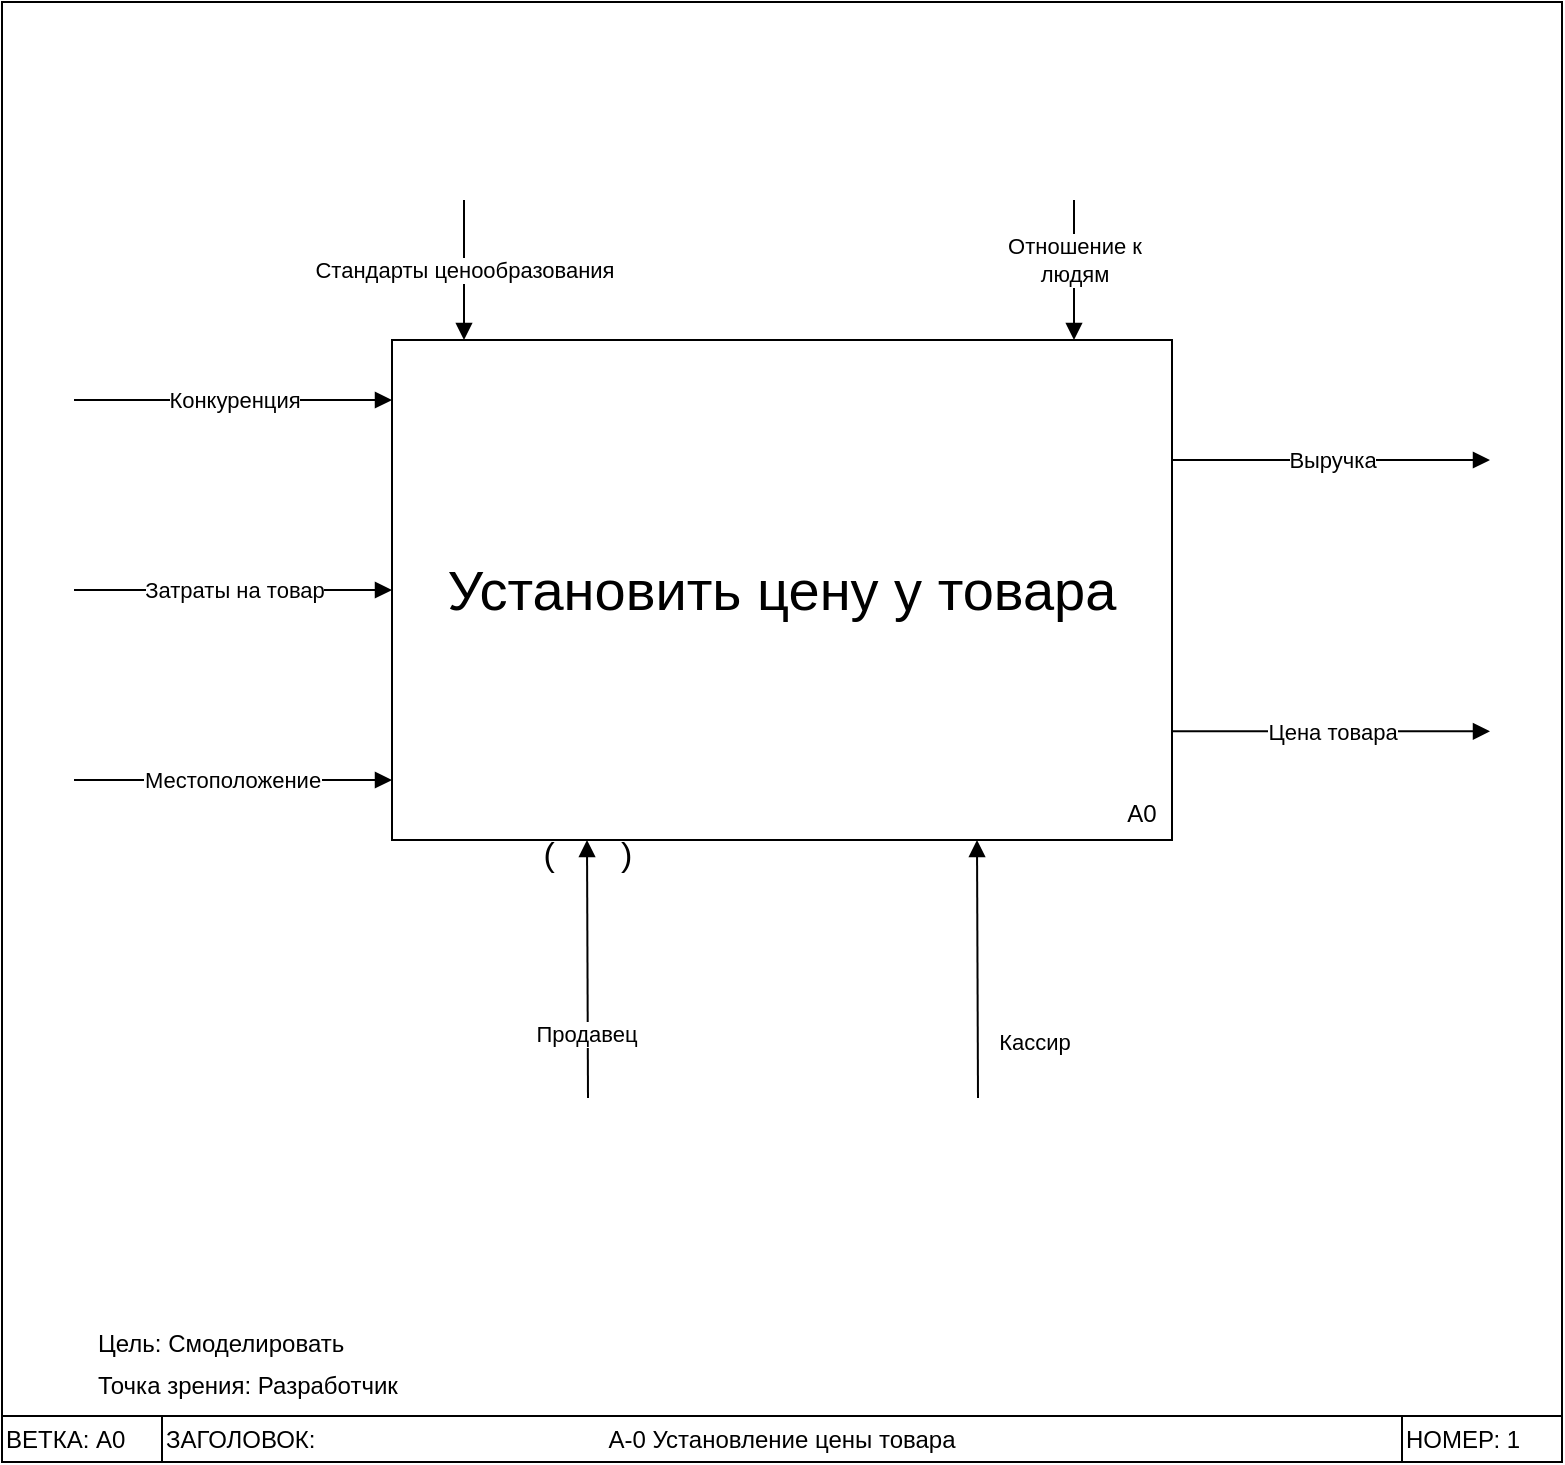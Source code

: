 <mxfile version="21.7.5" type="github" pages="3">
  <diagram name="Страница — 1" id="T-3xD0DyzHITFq4uGjCN">
    <mxGraphModel dx="1185" dy="639" grid="1" gridSize="10" guides="1" tooltips="1" connect="1" arrows="1" fold="1" page="1" pageScale="1" pageWidth="827" pageHeight="1169" math="0" shadow="0">
      <root>
        <mxCell id="0" />
        <mxCell id="1" parent="0" />
        <mxCell id="64bh6hLLo012Qr4FLgpR-6" value="" style="swimlane;direction=west;" parent="1" vertex="1">
          <mxGeometry x="24" y="21" width="780" height="730" as="geometry">
            <mxRectangle x="24" y="21" width="50" height="40" as="alternateBounds" />
          </mxGeometry>
        </mxCell>
        <mxCell id="64bh6hLLo012Qr4FLgpR-9" value="ВЕТКА: А0" style="text;html=1;strokeColor=default;fillColor=none;align=left;verticalAlign=middle;whiteSpace=wrap;rounded=0;glass=0;" parent="64bh6hLLo012Qr4FLgpR-6" vertex="1">
          <mxGeometry y="707" width="80" height="23" as="geometry" />
        </mxCell>
        <mxCell id="64bh6hLLo012Qr4FLgpR-10" value="НОМЕР: 1" style="text;html=1;strokeColor=default;fillColor=none;align=left;verticalAlign=middle;whiteSpace=wrap;rounded=0;glass=0;" parent="64bh6hLLo012Qr4FLgpR-6" vertex="1">
          <mxGeometry x="700" y="707" width="80" height="23" as="geometry" />
        </mxCell>
        <mxCell id="64bh6hLLo012Qr4FLgpR-11" value="ЗАГОЛОВОК:&amp;nbsp;" style="text;html=1;strokeColor=none;fillColor=none;align=left;verticalAlign=middle;whiteSpace=wrap;rounded=0;glass=0;" parent="64bh6hLLo012Qr4FLgpR-6" vertex="1">
          <mxGeometry x="80" y="707" width="80" height="23" as="geometry" />
        </mxCell>
        <mxCell id="64bh6hLLo012Qr4FLgpR-12" value="А-0 Установление цены товара" style="text;html=1;strokeColor=none;fillColor=none;align=center;verticalAlign=middle;whiteSpace=wrap;rounded=0;glass=0;" parent="64bh6hLLo012Qr4FLgpR-6" vertex="1">
          <mxGeometry x="80" y="707" width="620" height="23" as="geometry" />
        </mxCell>
        <mxCell id="64bh6hLLo012Qr4FLgpR-13" value="&lt;p style=&quot;line-height: 100%;&quot;&gt;Цель: Смоделировать&amp;nbsp;&lt;span style=&quot;white-space: pre;&quot;&gt;&#x9;&lt;/span&gt;&lt;/p&gt;&lt;p style=&quot;line-height: 50%;&quot;&gt;Точка зрения: Разработчик&lt;/p&gt;" style="text;html=1;strokeColor=none;fillColor=none;align=left;verticalAlign=middle;whiteSpace=wrap;rounded=0;" parent="64bh6hLLo012Qr4FLgpR-6" vertex="1">
          <mxGeometry x="46" y="650" width="200" height="57" as="geometry" />
        </mxCell>
        <mxCell id="64bh6hLLo012Qr4FLgpR-29" value="Выручка" style="endArrow=block;html=1;rounded=0;labelBackgroundColor=default;strokeColor=default;fontFamily=Helvetica;fontSize=11;fontColor=default;shape=connector;endFill=1;entryX=0;entryY=0.5;entryDx=0;entryDy=0;" parent="64bh6hLLo012Qr4FLgpR-6" edge="1">
          <mxGeometry width="50" height="50" relative="1" as="geometry">
            <mxPoint x="585" y="229" as="sourcePoint" />
            <mxPoint x="744" y="229" as="targetPoint" />
          </mxGeometry>
        </mxCell>
        <mxCell id="64bh6hLLo012Qr4FLgpR-30" value="Цена товара" style="endArrow=block;html=1;rounded=0;labelBackgroundColor=default;strokeColor=default;fontFamily=Helvetica;fontSize=11;fontColor=default;shape=connector;endFill=1;entryX=0;entryY=0.5;entryDx=0;entryDy=0;" parent="64bh6hLLo012Qr4FLgpR-6" edge="1">
          <mxGeometry width="50" height="50" relative="1" as="geometry">
            <mxPoint x="585" y="364.63" as="sourcePoint" />
            <mxPoint x="744" y="364.63" as="targetPoint" />
          </mxGeometry>
        </mxCell>
        <mxCell id="64bh6hLLo012Qr4FLgpR-34" value="Местоположение" style="endArrow=block;html=1;rounded=0;labelBackgroundColor=default;strokeColor=default;fontFamily=Helvetica;fontSize=11;fontColor=default;shape=connector;endFill=1;entryX=0;entryY=0.5;entryDx=0;entryDy=0;" parent="64bh6hLLo012Qr4FLgpR-6" edge="1">
          <mxGeometry x="-0.005" width="50" height="50" relative="1" as="geometry">
            <mxPoint x="36" y="389" as="sourcePoint" />
            <mxPoint x="195" y="389" as="targetPoint" />
            <mxPoint as="offset" />
          </mxGeometry>
        </mxCell>
        <mxCell id="64bh6hLLo012Qr4FLgpR-43" value="Конкуренция" style="endArrow=block;html=1;rounded=0;labelBackgroundColor=default;strokeColor=default;fontFamily=Helvetica;fontSize=11;fontColor=default;shape=connector;endFill=1;entryX=0;entryY=0.5;entryDx=0;entryDy=0;" parent="64bh6hLLo012Qr4FLgpR-6" edge="1">
          <mxGeometry width="50" height="50" relative="1" as="geometry">
            <mxPoint x="36" y="199" as="sourcePoint" />
            <mxPoint x="195" y="199" as="targetPoint" />
          </mxGeometry>
        </mxCell>
        <mxCell id="64bh6hLLo012Qr4FLgpR-22" value="Затраты на товар" style="endArrow=block;html=1;rounded=0;labelBackgroundColor=default;strokeColor=default;fontFamily=Helvetica;fontSize=11;fontColor=default;shape=connector;endFill=1;entryX=0;entryY=0.5;entryDx=0;entryDy=0;" parent="64bh6hLLo012Qr4FLgpR-6" edge="1">
          <mxGeometry width="50" height="50" relative="1" as="geometry">
            <mxPoint x="36" y="294" as="sourcePoint" />
            <mxPoint x="195" y="294" as="targetPoint" />
          </mxGeometry>
        </mxCell>
        <mxCell id="64bh6hLLo012Qr4FLgpR-44" value="Стандарты ценообразования" style="endArrow=block;html=1;rounded=0;labelBackgroundColor=default;strokeColor=default;fontFamily=Helvetica;fontSize=11;fontColor=default;shape=connector;endFill=1;entryX=0.5;entryY=0;entryDx=0;entryDy=0;" parent="64bh6hLLo012Qr4FLgpR-6" edge="1">
          <mxGeometry x="-0.007" width="50" height="50" relative="1" as="geometry">
            <mxPoint x="231" y="99" as="sourcePoint" />
            <mxPoint x="231" y="169" as="targetPoint" />
            <mxPoint as="offset" />
          </mxGeometry>
        </mxCell>
        <mxCell id="3iRWTOe-ZHdZf3cYBSV8-2" value="&lt;font style=&quot;font-size: 17px;&quot;&gt;(&amp;nbsp; &amp;nbsp; &amp;nbsp; &amp;nbsp;)&lt;/font&gt;" style="text;html=1;strokeColor=none;fillColor=none;align=center;verticalAlign=middle;whiteSpace=wrap;rounded=0;fontSize=11;fontFamily=Helvetica;fontColor=default;" parent="64bh6hLLo012Qr4FLgpR-6" vertex="1">
          <mxGeometry x="231" y="412" width="124" height="30" as="geometry" />
        </mxCell>
        <mxCell id="V-wa51J8TmYOqcNqesyu-1" value="Отношение к&lt;br&gt;людям" style="endArrow=block;html=1;rounded=0;labelBackgroundColor=default;strokeColor=default;fontFamily=Helvetica;fontSize=11;fontColor=default;shape=connector;endFill=1;entryX=0.5;entryY=0;entryDx=0;entryDy=0;" edge="1" parent="64bh6hLLo012Qr4FLgpR-6">
          <mxGeometry x="-0.153" width="50" height="50" relative="1" as="geometry">
            <mxPoint x="536" y="99" as="sourcePoint" />
            <mxPoint x="536" y="169" as="targetPoint" />
            <mxPoint as="offset" />
          </mxGeometry>
        </mxCell>
        <mxCell id="64bh6hLLo012Qr4FLgpR-4" value="" style="group" parent="1" vertex="1" connectable="0">
          <mxGeometry x="219" y="190" width="390" height="250" as="geometry" />
        </mxCell>
        <mxCell id="64bh6hLLo012Qr4FLgpR-1" value="&lt;font style=&quot;font-size: 28px;&quot;&gt;Установить цену у товара&lt;/font&gt;" style="rounded=0;whiteSpace=wrap;html=1;" parent="64bh6hLLo012Qr4FLgpR-4" vertex="1">
          <mxGeometry width="390" height="250.0" as="geometry" />
        </mxCell>
        <mxCell id="64bh6hLLo012Qr4FLgpR-3" value="A0" style="text;html=1;strokeColor=none;fillColor=none;align=center;verticalAlign=middle;whiteSpace=wrap;rounded=0;" parent="64bh6hLLo012Qr4FLgpR-4" vertex="1">
          <mxGeometry x="360" y="224.138" width="30" height="25.862" as="geometry" />
        </mxCell>
        <mxCell id="64bh6hLLo012Qr4FLgpR-14" value="" style="endArrow=block;html=1;rounded=0;endFill=1;entryX=0.25;entryY=1;entryDx=0;entryDy=0;" parent="1" target="64bh6hLLo012Qr4FLgpR-1" edge="1">
          <mxGeometry width="50" height="50" relative="1" as="geometry">
            <mxPoint x="317" y="569" as="sourcePoint" />
            <mxPoint x="400" y="459" as="targetPoint" />
          </mxGeometry>
        </mxCell>
        <mxCell id="64bh6hLLo012Qr4FLgpR-15" value="Продавец" style="edgeLabel;html=1;align=center;verticalAlign=middle;resizable=0;points=[];" parent="64bh6hLLo012Qr4FLgpR-14" vertex="1" connectable="0">
          <mxGeometry x="-0.495" y="1" relative="1" as="geometry">
            <mxPoint as="offset" />
          </mxGeometry>
        </mxCell>
        <mxCell id="64bh6hLLo012Qr4FLgpR-16" value="" style="endArrow=block;html=1;rounded=0;endFill=1;entryX=0.75;entryY=1;entryDx=0;entryDy=0;" parent="1" target="64bh6hLLo012Qr4FLgpR-1" edge="1">
          <mxGeometry width="50" height="50" relative="1" as="geometry">
            <mxPoint x="512" y="569" as="sourcePoint" />
            <mxPoint x="327" y="450" as="targetPoint" />
          </mxGeometry>
        </mxCell>
        <mxCell id="64bh6hLLo012Qr4FLgpR-17" value="Кассир" style="edgeLabel;html=1;align=center;verticalAlign=middle;resizable=0;points=[];" parent="64bh6hLLo012Qr4FLgpR-16" vertex="1" connectable="0">
          <mxGeometry x="-0.495" y="1" relative="1" as="geometry">
            <mxPoint x="29" y="4" as="offset" />
          </mxGeometry>
        </mxCell>
      </root>
    </mxGraphModel>
  </diagram>
  <diagram id="PCnVTsPdo4tjADDi-1n_" name="Страница — 2">
    <mxGraphModel dx="1728" dy="932" grid="1" gridSize="10" guides="1" tooltips="1" connect="1" arrows="1" fold="1" page="1" pageScale="1" pageWidth="827" pageHeight="1169" math="0" shadow="0">
      <root>
        <mxCell id="0" />
        <mxCell id="1" parent="0" />
        <mxCell id="2Q3NriW11z9L6a3Y88-q-1" value="" style="swimlane;direction=west;" parent="1" vertex="1">
          <mxGeometry x="24" y="40" width="976" height="590" as="geometry" />
        </mxCell>
        <mxCell id="2Q3NriW11z9L6a3Y88-q-2" value="ВЕТКА: A0" style="text;html=1;strokeColor=default;fillColor=none;align=left;verticalAlign=middle;whiteSpace=wrap;rounded=0;glass=0;" parent="2Q3NriW11z9L6a3Y88-q-1" vertex="1">
          <mxGeometry y="567" width="80" height="23" as="geometry" />
        </mxCell>
        <mxCell id="2Q3NriW11z9L6a3Y88-q-3" value="НОМЕР: 2" style="text;html=1;strokeColor=default;fillColor=none;align=left;verticalAlign=middle;whiteSpace=wrap;rounded=0;glass=0;" parent="2Q3NriW11z9L6a3Y88-q-1" vertex="1">
          <mxGeometry x="896" y="567" width="80" height="23" as="geometry" />
        </mxCell>
        <mxCell id="2Q3NriW11z9L6a3Y88-q-4" value="ЗАГОЛОВОК:&amp;nbsp;" style="text;html=1;strokeColor=none;fillColor=none;align=left;verticalAlign=middle;whiteSpace=wrap;rounded=0;glass=0;" parent="2Q3NriW11z9L6a3Y88-q-1" vertex="1">
          <mxGeometry x="80" y="567" width="80" height="23" as="geometry" />
        </mxCell>
        <mxCell id="2Q3NriW11z9L6a3Y88-q-5" value="Установление цены товара" style="text;html=1;strokeColor=none;fillColor=none;align=center;verticalAlign=middle;whiteSpace=wrap;rounded=0;glass=0;" parent="2Q3NriW11z9L6a3Y88-q-1" vertex="1">
          <mxGeometry x="80" y="567" width="620" height="23" as="geometry" />
        </mxCell>
        <mxCell id="pGwfKDDTQR-bq-8G-joo-1" value="" style="group" parent="2Q3NriW11z9L6a3Y88-q-1" vertex="1" connectable="0">
          <mxGeometry x="96" y="80" width="120" height="60" as="geometry" />
        </mxCell>
        <mxCell id="pGwfKDDTQR-bq-8G-joo-2" value="Установить цену равную затратам" style="rounded=0;whiteSpace=wrap;html=1;" parent="pGwfKDDTQR-bq-8G-joo-1" vertex="1">
          <mxGeometry width="120" height="60" as="geometry" />
        </mxCell>
        <mxCell id="pGwfKDDTQR-bq-8G-joo-3" value="A1" style="text;html=1;strokeColor=none;fillColor=none;align=center;verticalAlign=middle;whiteSpace=wrap;rounded=0;" parent="pGwfKDDTQR-bq-8G-joo-1" vertex="1">
          <mxGeometry x="90" y="40" width="30" height="20" as="geometry" />
        </mxCell>
        <mxCell id="pGwfKDDTQR-bq-8G-joo-4" value="`" style="group" parent="2Q3NriW11z9L6a3Y88-q-1" vertex="1" connectable="0">
          <mxGeometry x="247" y="200" width="120" height="60" as="geometry" />
        </mxCell>
        <mxCell id="pGwfKDDTQR-bq-8G-joo-5" value="Узнать цену у конкурентов" style="rounded=0;whiteSpace=wrap;html=1;" parent="pGwfKDDTQR-bq-8G-joo-4" vertex="1">
          <mxGeometry width="120" height="60" as="geometry" />
        </mxCell>
        <mxCell id="pGwfKDDTQR-bq-8G-joo-6" value="A2" style="text;html=1;strokeColor=none;fillColor=none;align=center;verticalAlign=middle;whiteSpace=wrap;rounded=0;" parent="pGwfKDDTQR-bq-8G-joo-4" vertex="1">
          <mxGeometry x="90" y="40" width="30" height="20" as="geometry" />
        </mxCell>
        <mxCell id="pGwfKDDTQR-bq-8G-joo-7" value="`" style="group" parent="2Q3NriW11z9L6a3Y88-q-1" vertex="1" connectable="0">
          <mxGeometry x="406" y="320" width="120" height="60" as="geometry" />
        </mxCell>
        <mxCell id="pGwfKDDTQR-bq-8G-joo-8" value="Добавить к цене за местоположение" style="rounded=0;whiteSpace=wrap;html=1;" parent="pGwfKDDTQR-bq-8G-joo-7" vertex="1">
          <mxGeometry width="120" height="60" as="geometry" />
        </mxCell>
        <mxCell id="pGwfKDDTQR-bq-8G-joo-9" value="A3" style="text;html=1;strokeColor=none;fillColor=none;align=center;verticalAlign=middle;whiteSpace=wrap;rounded=0;" parent="pGwfKDDTQR-bq-8G-joo-7" vertex="1">
          <mxGeometry x="90" y="40" width="30" height="20" as="geometry" />
        </mxCell>
        <mxCell id="pGwfKDDTQR-bq-8G-joo-10" value="`" style="group" parent="2Q3NriW11z9L6a3Y88-q-1" vertex="1" connectable="0">
          <mxGeometry x="566" y="450" width="120" height="60" as="geometry" />
        </mxCell>
        <mxCell id="pGwfKDDTQR-bq-8G-joo-11" value="Надбавить к цене по приколу" style="rounded=0;whiteSpace=wrap;html=1;" parent="pGwfKDDTQR-bq-8G-joo-10" vertex="1">
          <mxGeometry width="120" height="60" as="geometry" />
        </mxCell>
        <mxCell id="pGwfKDDTQR-bq-8G-joo-12" value="A4" style="text;html=1;strokeColor=none;fillColor=none;align=center;verticalAlign=middle;whiteSpace=wrap;rounded=0;" parent="pGwfKDDTQR-bq-8G-joo-10" vertex="1">
          <mxGeometry x="90" y="40" width="30" height="20" as="geometry" />
        </mxCell>
        <mxCell id="WRkx41axc2L-K42l-Qc0-2" value="Затраты на товар" style="endArrow=block;html=1;rounded=0;labelBackgroundColor=default;strokeColor=default;fontFamily=Helvetica;fontSize=11;fontColor=default;shape=connector;endFill=1;entryX=0;entryY=0.5;entryDx=0;entryDy=0;verticalAlign=middle;horizontal=0;" parent="2Q3NriW11z9L6a3Y88-q-1" edge="1">
          <mxGeometry x="0.25" width="50" height="50" relative="1" as="geometry">
            <mxPoint x="16" y="110" as="sourcePoint" />
            <mxPoint x="96" y="109.63" as="targetPoint" />
            <mxPoint as="offset" />
          </mxGeometry>
        </mxCell>
        <mxCell id="alNmY6HWHky_iUcOem-5-3" value="Конкуренция" style="endArrow=block;html=1;rounded=0;labelBackgroundColor=default;strokeColor=#d6b656;fontFamily=Helvetica;fontSize=11;fontColor=default;shape=connector;endFill=1;entryX=0;entryY=0.5;entryDx=0;entryDy=0;verticalAlign=middle;horizontal=1;fillColor=#fff2cc;" parent="2Q3NriW11z9L6a3Y88-q-1" edge="1">
          <mxGeometry x="-0.221" width="50" height="50" relative="1" as="geometry">
            <mxPoint x="16" y="229" as="sourcePoint" />
            <mxPoint x="247" y="229" as="targetPoint" />
            <mxPoint as="offset" />
          </mxGeometry>
        </mxCell>
        <mxCell id="8LESlXIDkW2vx36Eq1u_-1" value="" style="edgeStyle=none;shape=connector;rounded=1;orthogonalLoop=1;jettySize=auto;html=1;entryX=0.5;entryY=0;entryDx=0;entryDy=0;labelBackgroundColor=default;strokeColor=#82b366;fontFamily=Helvetica;fontSize=11;fontColor=default;endArrow=block;endFill=1;fillColor=#d5e8d4;" parent="2Q3NriW11z9L6a3Y88-q-1" target="pGwfKDDTQR-bq-8G-joo-8" edge="1">
          <mxGeometry x="0.007" y="60" relative="1" as="geometry">
            <mxPoint x="216" y="110" as="sourcePoint" />
            <mxPoint x="307" y="200" as="targetPoint" />
            <Array as="points">
              <mxPoint x="466" y="110" />
            </Array>
            <mxPoint as="offset" />
          </mxGeometry>
        </mxCell>
        <mxCell id="8LESlXIDkW2vx36Eq1u_-2" value="" style="edgeStyle=none;shape=connector;rounded=1;orthogonalLoop=1;jettySize=auto;html=1;entryX=0.5;entryY=0;entryDx=0;entryDy=0;labelBackgroundColor=default;strokeColor=#82b366;fontFamily=Helvetica;fontSize=11;fontColor=default;endArrow=block;endFill=1;fillColor=#d5e8d4;exitX=1;exitY=0.5;exitDx=0;exitDy=0;" parent="2Q3NriW11z9L6a3Y88-q-1" source="pGwfKDDTQR-bq-8G-joo-2" target="pGwfKDDTQR-bq-8G-joo-11" edge="1">
          <mxGeometry x="0.007" y="60" relative="1" as="geometry">
            <mxPoint x="226" y="120" as="sourcePoint" />
            <mxPoint x="476" y="330" as="targetPoint" />
            <Array as="points">
              <mxPoint x="626" y="110" />
            </Array>
            <mxPoint as="offset" />
          </mxGeometry>
        </mxCell>
        <mxCell id="LgqCynJj6ctfLjrchWqi-1" value="&amp;gt;= Минимальная цена" style="edgeLabel;html=1;align=center;verticalAlign=middle;resizable=0;points=[];fontSize=11;fontFamily=Helvetica;fontColor=default;" parent="8LESlXIDkW2vx36Eq1u_-2" vertex="1" connectable="0">
          <mxGeometry x="-0.345" relative="1" as="geometry">
            <mxPoint x="-125" as="offset" />
          </mxGeometry>
        </mxCell>
        <mxCell id="Fiy2pK3P5Eo8GJvmXR0O-1" value="Цена конкурентов" style="endArrow=classic;html=1;rounded=1;labelBackgroundColor=default;strokeColor=#b85450;fontFamily=Helvetica;fontSize=11;fontColor=default;shape=connector;exitX=1;exitY=0.5;exitDx=0;exitDy=0;entryX=0;entryY=0.25;entryDx=0;entryDy=0;fillColor=#f8cecc;" parent="2Q3NriW11z9L6a3Y88-q-1" source="pGwfKDDTQR-bq-8G-joo-5" target="pGwfKDDTQR-bq-8G-joo-8" edge="1">
          <mxGeometry width="50" height="50" relative="1" as="geometry">
            <mxPoint x="486" y="270" as="sourcePoint" />
            <mxPoint x="536" y="220" as="targetPoint" />
            <Array as="points">
              <mxPoint x="386" y="230" />
              <mxPoint x="386" y="335" />
            </Array>
          </mxGeometry>
        </mxCell>
        <mxCell id="-tRAbnfRKjGW8rqiAiZE-3" value="Местоположение" style="endArrow=block;html=1;rounded=0;labelBackgroundColor=default;strokeColor=#56517e;fontFamily=Helvetica;fontSize=11;fontColor=default;shape=connector;endFill=1;entryX=0;entryY=0.5;entryDx=0;entryDy=0;verticalAlign=middle;horizontal=1;fillColor=#d0cee2;" parent="2Q3NriW11z9L6a3Y88-q-1" edge="1">
          <mxGeometry x="-0.221" width="50" height="50" relative="1" as="geometry">
            <mxPoint x="26" y="370" as="sourcePoint" />
            <mxPoint x="406" y="370" as="targetPoint" />
            <mxPoint as="offset" />
          </mxGeometry>
        </mxCell>
        <mxCell id="l27wVUD2OQCI2XlB6uFN-1" value="Цена" style="edgeStyle=none;shape=connector;rounded=1;orthogonalLoop=1;jettySize=auto;html=1;exitX=1;exitY=0.5;exitDx=0;exitDy=0;entryX=0;entryY=0.5;entryDx=0;entryDy=0;labelBackgroundColor=default;strokeColor=#0e8088;fontFamily=Helvetica;fontSize=11;fontColor=default;endArrow=block;endFill=1;fillColor=#b0e3e6;" parent="2Q3NriW11z9L6a3Y88-q-1" source="pGwfKDDTQR-bq-8G-joo-8" target="pGwfKDDTQR-bq-8G-joo-11" edge="1">
          <mxGeometry relative="1" as="geometry">
            <Array as="points">
              <mxPoint x="546" y="350" />
              <mxPoint x="546" y="480" />
            </Array>
          </mxGeometry>
        </mxCell>
        <mxCell id="vn4PmHRYv63XcPkDkBaM-3" value="`" style="group" vertex="1" connectable="0" parent="2Q3NriW11z9L6a3Y88-q-1">
          <mxGeometry x="756" y="140" width="120" height="60" as="geometry" />
        </mxCell>
        <mxCell id="vn4PmHRYv63XcPkDkBaM-11" value="Выручка" style="edgeStyle=orthogonalEdgeStyle;rounded=0;orthogonalLoop=1;jettySize=auto;html=1;fillColor=#008a00;strokeColor=#005700;" edge="1" parent="vn4PmHRYv63XcPkDkBaM-3" source="vn4PmHRYv63XcPkDkBaM-4">
          <mxGeometry relative="1" as="geometry">
            <mxPoint x="200" y="30.0" as="targetPoint" />
          </mxGeometry>
        </mxCell>
        <mxCell id="vn4PmHRYv63XcPkDkBaM-4" value="Заставление кассира работать" style="rounded=0;whiteSpace=wrap;html=1;" vertex="1" parent="vn4PmHRYv63XcPkDkBaM-3">
          <mxGeometry width="120" height="60" as="geometry" />
        </mxCell>
        <mxCell id="vn4PmHRYv63XcPkDkBaM-5" value="A5" style="text;html=1;strokeColor=none;fillColor=none;align=center;verticalAlign=middle;whiteSpace=wrap;rounded=0;" vertex="1" parent="vn4PmHRYv63XcPkDkBaM-3">
          <mxGeometry x="90" y="40" width="30" height="20" as="geometry" />
        </mxCell>
        <mxCell id="vn4PmHRYv63XcPkDkBaM-8" style="edgeStyle=orthogonalEdgeStyle;rounded=1;orthogonalLoop=1;jettySize=auto;html=1;exitX=1;exitY=0.5;exitDx=0;exitDy=0;entryX=0;entryY=0.5;entryDx=0;entryDy=0;fillColor=#1ba1e2;strokeColor=#006EAF;" edge="1" parent="2Q3NriW11z9L6a3Y88-q-1" source="pGwfKDDTQR-bq-8G-joo-11" target="vn4PmHRYv63XcPkDkBaM-4">
          <mxGeometry relative="1" as="geometry">
            <mxPoint x="746" y="170.0" as="targetPoint" />
          </mxGeometry>
        </mxCell>
        <mxCell id="vy5eYDmoMzviC1aChWdY-1" value="&lt;font style=&quot;font-size: 17px;&quot;&gt;(&amp;nbsp; &amp;nbsp; &amp;nbsp; &amp;nbsp;)&lt;/font&gt;" style="text;html=1;strokeColor=none;fillColor=none;align=center;verticalAlign=middle;whiteSpace=wrap;rounded=0;fontSize=11;fontFamily=Helvetica;fontColor=#6f0000;" vertex="1" parent="2Q3NriW11z9L6a3Y88-q-1">
          <mxGeometry x="756" y="192" width="122" height="30" as="geometry" />
        </mxCell>
        <mxCell id="2q5oYsDCA-TkPLa5A85G-1" value="&lt;font style=&quot;font-size: 17px;&quot;&gt;(&amp;nbsp; &amp;nbsp; &amp;nbsp; &amp;nbsp;)&lt;/font&gt;" style="text;html=1;strokeColor=none;fillColor=none;align=center;verticalAlign=middle;whiteSpace=wrap;rounded=0;fontSize=11;fontFamily=Helvetica;fontColor=#00FFFF;" vertex="1" parent="2Q3NriW11z9L6a3Y88-q-1">
          <mxGeometry x="755" y="116" width="122" height="30" as="geometry" />
        </mxCell>
        <mxCell id="alNmY6HWHky_iUcOem-5-2" value="" style="endArrow=classic;html=1;rounded=1;labelBackgroundColor=default;strokeColor=default;fontFamily=Helvetica;fontSize=11;fontColor=default;shape=connector;entryX=0;entryY=0.25;entryDx=0;entryDy=0;" parent="1" target="pGwfKDDTQR-bq-8G-joo-8" edge="1">
          <mxGeometry width="50" height="50" relative="1" as="geometry">
            <mxPoint x="40" y="150" as="sourcePoint" />
            <mxPoint x="270" y="250" as="targetPoint" />
            <Array as="points">
              <mxPoint x="80" y="150" />
              <mxPoint x="80" y="375" />
            </Array>
          </mxGeometry>
        </mxCell>
        <mxCell id="vn4PmHRYv63XcPkDkBaM-7" value="Цена товара" style="endArrow=block;html=1;rounded=0;labelBackgroundColor=default;strokeColor=#006EAF;fontFamily=Helvetica;fontSize=11;fontColor=default;shape=connector;endFill=1;verticalAlign=middle;horizontal=1;fillColor=#1ba1e2;" edge="1" parent="1">
          <mxGeometry x="-0.221" width="50" height="50" relative="1" as="geometry">
            <mxPoint x="710" y="520" as="sourcePoint" />
            <mxPoint x="980" y="520" as="targetPoint" />
            <mxPoint as="offset" />
          </mxGeometry>
        </mxCell>
        <mxCell id="vn4PmHRYv63XcPkDkBaM-10" value="Кассир" style="endArrow=classic;html=1;rounded=1;entryX=0.5;entryY=1;entryDx=0;entryDy=0;fillColor=#a20025;strokeColor=#6F0000;edgeStyle=orthogonalEdgeStyle;" edge="1" parent="1" target="vn4PmHRYv63XcPkDkBaM-4">
          <mxGeometry x="-0.747" width="50" height="50" relative="1" as="geometry">
            <mxPoint x="400" y="590" as="sourcePoint" />
            <mxPoint x="790" y="400" as="targetPoint" />
            <Array as="points">
              <mxPoint x="400" y="570" />
              <mxPoint x="840" y="570" />
            </Array>
            <mxPoint as="offset" />
          </mxGeometry>
        </mxCell>
        <mxCell id="ezYvW-DDPEi1Pg8u_sdD-1" value="" style="endArrow=classic;html=1;rounded=1;entryX=0.5;entryY=0;entryDx=0;entryDy=0;edgeStyle=orthogonalEdgeStyle;fillColor=#008a00;strokeColor=#005700;" edge="1" parent="1" target="pGwfKDDTQR-bq-8G-joo-2">
          <mxGeometry width="50" height="50" relative="1" as="geometry">
            <mxPoint x="520" y="70" as="sourcePoint" />
            <mxPoint x="670" y="210" as="targetPoint" />
            <Array as="points">
              <mxPoint x="520" y="80" />
              <mxPoint x="180" y="80" />
            </Array>
          </mxGeometry>
        </mxCell>
        <mxCell id="ezYvW-DDPEi1Pg8u_sdD-2" value="Стандарты ценообразования" style="endArrow=classic;html=1;rounded=1;entryX=0.75;entryY=0;entryDx=0;entryDy=0;edgeStyle=orthogonalEdgeStyle;fillColor=#008a00;strokeColor=#005700;" edge="1" parent="1" target="pGwfKDDTQR-bq-8G-joo-8">
          <mxGeometry x="-0.871" width="50" height="50" relative="1" as="geometry">
            <mxPoint x="520" y="70" as="sourcePoint" />
            <mxPoint x="190" y="130" as="targetPoint" />
            <Array as="points">
              <mxPoint x="520" y="60" />
              <mxPoint x="520" y="60" />
            </Array>
            <mxPoint as="offset" />
          </mxGeometry>
        </mxCell>
        <mxCell id="ezYvW-DDPEi1Pg8u_sdD-4" value="" style="endArrow=classic;html=1;rounded=1;entryX=0.5;entryY=0;entryDx=0;entryDy=0;edgeStyle=orthogonalEdgeStyle;fillColor=#008a00;strokeColor=#005700;" edge="1" parent="1" target="pGwfKDDTQR-bq-8G-joo-11">
          <mxGeometry width="50" height="50" relative="1" as="geometry">
            <mxPoint x="520" y="70" as="sourcePoint" />
            <mxPoint x="530" y="370" as="targetPoint" />
            <Array as="points">
              <mxPoint x="520" y="80" />
              <mxPoint x="650" y="80" />
            </Array>
          </mxGeometry>
        </mxCell>
        <mxCell id="Hb9nFicP6FkmCnhrp2I0-2" value="Отношение к людям" style="endArrow=classic;html=1;rounded=1;entryX=0.5;entryY=0;entryDx=0;entryDy=0;edgeStyle=orthogonalEdgeStyle;strokeColor=#00FFFF;labelBackgroundColor=none;" edge="1" parent="1" target="pGwfKDDTQR-bq-8G-joo-5">
          <mxGeometry x="-0.639" width="50" height="50" relative="1" as="geometry">
            <mxPoint x="660" y="70" as="sourcePoint" />
            <mxPoint x="640" y="190" as="targetPoint" />
            <Array as="points">
              <mxPoint x="660" y="160" />
              <mxPoint x="331" y="160" />
            </Array>
            <mxPoint as="offset" />
          </mxGeometry>
        </mxCell>
        <mxCell id="Hb9nFicP6FkmCnhrp2I0-3" value="" style="endArrow=classic;html=1;rounded=1;entryX=0.5;entryY=0;entryDx=0;entryDy=0;edgeStyle=orthogonalEdgeStyle;strokeColor=#00FFFF;" edge="1" parent="1" target="vn4PmHRYv63XcPkDkBaM-4">
          <mxGeometry width="50" height="50" relative="1" as="geometry">
            <mxPoint x="660" y="70" as="sourcePoint" />
            <mxPoint x="341" y="250" as="targetPoint" />
            <Array as="points">
              <mxPoint x="660" y="160" />
              <mxPoint x="840" y="160" />
            </Array>
          </mxGeometry>
        </mxCell>
      </root>
    </mxGraphModel>
  </diagram>
  <diagram id="-AG3mw6h3vnjEoqJ1LGG" name="Страница — 3">
    <mxGraphModel dx="1728" dy="932" grid="1" gridSize="10" guides="1" tooltips="1" connect="1" arrows="1" fold="1" page="1" pageScale="1" pageWidth="827" pageHeight="1169" math="0" shadow="0">
      <root>
        <mxCell id="0" />
        <mxCell id="1" parent="0" />
        <mxCell id="aTAhiD47NeJxjI5WAey6-1" value="" style="swimlane;direction=west;" vertex="1" parent="1">
          <mxGeometry x="24" y="40" width="786" height="590" as="geometry" />
        </mxCell>
        <mxCell id="aTAhiD47NeJxjI5WAey6-2" value="ВЕТКА: A5" style="text;html=1;strokeColor=default;fillColor=none;align=left;verticalAlign=middle;whiteSpace=wrap;rounded=0;glass=0;" vertex="1" parent="aTAhiD47NeJxjI5WAey6-1">
          <mxGeometry y="567" width="80" height="23" as="geometry" />
        </mxCell>
        <mxCell id="aTAhiD47NeJxjI5WAey6-3" value="НОМЕР: 2" style="text;html=1;strokeColor=default;fillColor=none;align=left;verticalAlign=middle;whiteSpace=wrap;rounded=0;glass=0;" vertex="1" parent="aTAhiD47NeJxjI5WAey6-1">
          <mxGeometry x="706" y="567" width="80" height="23" as="geometry" />
        </mxCell>
        <mxCell id="aTAhiD47NeJxjI5WAey6-4" value="ЗАГОЛОВОК:&amp;nbsp;" style="text;html=1;strokeColor=none;fillColor=none;align=left;verticalAlign=middle;whiteSpace=wrap;rounded=0;glass=0;" vertex="1" parent="aTAhiD47NeJxjI5WAey6-1">
          <mxGeometry x="80" y="567" width="80" height="23" as="geometry" />
        </mxCell>
        <mxCell id="aTAhiD47NeJxjI5WAey6-5" value="Расставление цены товара" style="text;html=1;strokeColor=none;fillColor=none;align=center;verticalAlign=middle;whiteSpace=wrap;rounded=0;glass=0;" vertex="1" parent="aTAhiD47NeJxjI5WAey6-1">
          <mxGeometry x="80" y="567" width="620" height="23" as="geometry" />
        </mxCell>
        <mxCell id="2tTkd1xRjNLc9cdXoHFL-1" value="`" style="group" vertex="1" connectable="0" parent="aTAhiD47NeJxjI5WAey6-1">
          <mxGeometry x="116" y="80" width="120" height="60" as="geometry" />
        </mxCell>
        <mxCell id="2tTkd1xRjNLc9cdXoHFL-2" value="Расставление кассиром цены товара" style="rounded=0;whiteSpace=wrap;html=1;" vertex="1" parent="2tTkd1xRjNLc9cdXoHFL-1">
          <mxGeometry width="120" height="60" as="geometry" />
        </mxCell>
        <mxCell id="2tTkd1xRjNLc9cdXoHFL-3" value="A1" style="text;html=1;strokeColor=none;fillColor=none;align=center;verticalAlign=middle;whiteSpace=wrap;rounded=0;" vertex="1" parent="2tTkd1xRjNLc9cdXoHFL-1">
          <mxGeometry x="90" y="40" width="30" height="20" as="geometry" />
        </mxCell>
        <mxCell id="yh685P7sRUKJmuJzY7Zg-1" value="Цена товара" style="endArrow=block;html=1;rounded=0;labelBackgroundColor=default;strokeColor=#B85450;fontFamily=Helvetica;fontSize=11;fontColor=default;shape=connector;endFill=1;verticalAlign=middle;horizontal=1;fillColor=#a20025;entryX=0;entryY=0.5;entryDx=0;entryDy=0;" edge="1" parent="aTAhiD47NeJxjI5WAey6-1" target="2tTkd1xRjNLc9cdXoHFL-2">
          <mxGeometry x="-0.111" y="10" width="50" height="50" relative="1" as="geometry">
            <mxPoint x="26" y="110" as="sourcePoint" />
            <mxPoint x="60" y="109.66" as="targetPoint" />
            <mxPoint as="offset" />
          </mxGeometry>
        </mxCell>
        <mxCell id="fPjY3ZcBZts0TVkwt7mD-1" value="`" style="group" vertex="1" connectable="0" parent="aTAhiD47NeJxjI5WAey6-1">
          <mxGeometry x="306" y="240" width="120" height="60" as="geometry" />
        </mxCell>
        <mxCell id="fPjY3ZcBZts0TVkwt7mD-2" value="Ожидание кассиром покупки товара" style="rounded=0;whiteSpace=wrap;html=1;" vertex="1" parent="fPjY3ZcBZts0TVkwt7mD-1">
          <mxGeometry width="120" height="60" as="geometry" />
        </mxCell>
        <mxCell id="fPjY3ZcBZts0TVkwt7mD-3" value="A2" style="text;html=1;strokeColor=none;fillColor=none;align=center;verticalAlign=middle;whiteSpace=wrap;rounded=0;" vertex="1" parent="fPjY3ZcBZts0TVkwt7mD-1">
          <mxGeometry x="90" y="40" width="30" height="20" as="geometry" />
        </mxCell>
        <mxCell id="FD1Jioyyz5IggTMBRETW-1" value="Раставленная&lt;br&gt;цена&lt;br&gt;товара" style="edgeStyle=orthogonalEdgeStyle;rounded=1;orthogonalLoop=1;jettySize=auto;html=1;entryX=0.5;entryY=1;entryDx=0;entryDy=0;fillColor=#60a917;strokeColor=#2D7600;exitX=1;exitY=0.5;exitDx=0;exitDy=0;" edge="1" parent="aTAhiD47NeJxjI5WAey6-1" source="2tTkd1xRjNLc9cdXoHFL-2" target="fPjY3ZcBZts0TVkwt7mD-2">
          <mxGeometry x="-0.472" relative="1" as="geometry">
            <mxPoint as="offset" />
          </mxGeometry>
        </mxCell>
        <mxCell id="qDWXjoZE3adlOefqzPPl-2" value="`" style="group" vertex="1" connectable="0" parent="aTAhiD47NeJxjI5WAey6-1">
          <mxGeometry x="496" y="360" width="120" height="60" as="geometry" />
        </mxCell>
        <mxCell id="qDWXjoZE3adlOefqzPPl-3" value="Заставление кассира работать" style="rounded=0;whiteSpace=wrap;html=1;" vertex="1" parent="qDWXjoZE3adlOefqzPPl-2">
          <mxGeometry width="120" height="60" as="geometry" />
        </mxCell>
        <mxCell id="qDWXjoZE3adlOefqzPPl-4" value="A3" style="text;html=1;strokeColor=none;fillColor=none;align=center;verticalAlign=middle;whiteSpace=wrap;rounded=0;" vertex="1" parent="qDWXjoZE3adlOefqzPPl-2">
          <mxGeometry x="90" y="40" width="30" height="20" as="geometry" />
        </mxCell>
        <mxCell id="7vmf1kx-k14dc7Y97d56-1" value="Информация о покупке" style="edgeStyle=orthogonalEdgeStyle;rounded=1;orthogonalLoop=1;jettySize=auto;html=1;entryX=0;entryY=0.5;entryDx=0;entryDy=0;strokeColor=default;" edge="1" parent="aTAhiD47NeJxjI5WAey6-1" source="fPjY3ZcBZts0TVkwt7mD-2" target="qDWXjoZE3adlOefqzPPl-3">
          <mxGeometry relative="1" as="geometry" />
        </mxCell>
        <mxCell id="16n-OlY1CQ9vcngmwRol-4" value="" style="endArrow=classic;html=1;entryX=0;entryY=0.5;entryDx=0;entryDy=0;fillColor=#6a00ff;strokeColor=#B85450;edgeStyle=orthogonalEdgeStyle;rounded=1;" edge="1" parent="1" target="fPjY3ZcBZts0TVkwt7mD-2">
          <mxGeometry width="50" height="50" relative="1" as="geometry">
            <mxPoint x="50" y="150" as="sourcePoint" />
            <mxPoint x="510" y="310" as="targetPoint" />
            <Array as="points">
              <mxPoint x="50" y="151" />
              <mxPoint x="90" y="151" />
              <mxPoint x="90" y="310" />
            </Array>
          </mxGeometry>
        </mxCell>
      </root>
    </mxGraphModel>
  </diagram>
</mxfile>
